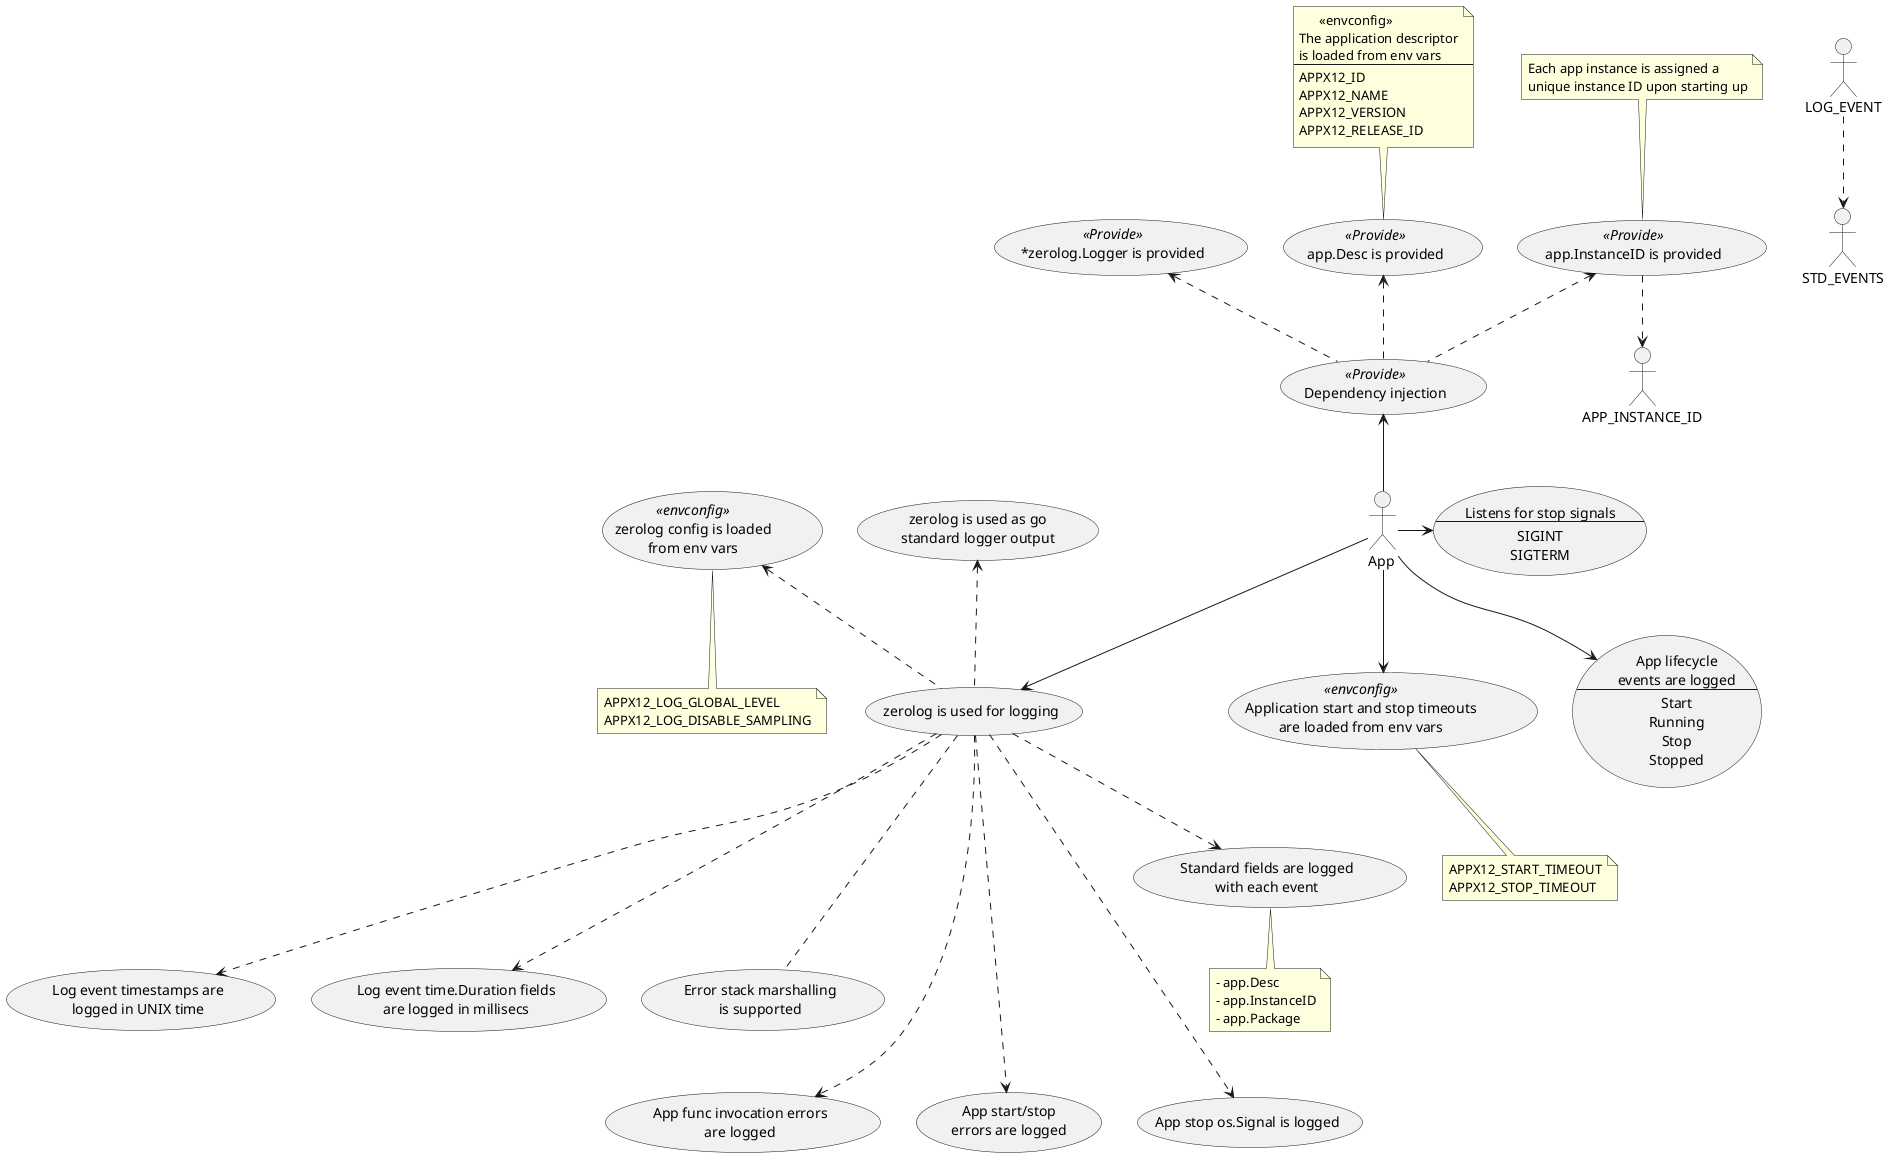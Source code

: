 @startuml
actor :App : as APP

usecase APP_TIMEOUTS << envconfig >> as "Application start and stop timeouts
are loaded from env vars"

note bottom of APP_TIMEOUTS {
APPX12_START_TIMEOUT
APPX12_STOP_TIMEOUT
}

usecase APP_LOGGING as "zerolog is used for logging"
usecase ZEROLOG_CONFIG << envconfig >> as "zerolog config is loaded
from env vars"

note bottom of ZEROLOG_CONFIG {
APPX12_LOG_GLOBAL_LEVEL
APPX12_LOG_DISABLE_SAMPLING
}

usecase LOG_APP_DESC as "Standard fields are logged
with each event"

note bottom of LOG_APP_DESC {
- app.Desc
- app.InstanceID
- app.Package
}

usecase LOG_TIMESTAMP as "Log event timestamps are
logged in UNIX time"

usecase LOG_DURATION as "Log event time.Duration fields
are logged in millisecs"

usecase LOG_ERROR_STACK_MARSHALLER as "Error stack marshalling
is supported"

usecase GO_LOGGING as "zerolog is used as go
standard logger output"

usecase DEPENDENCY_INJECTION << Provide >> as "Dependency injection"
usecase PROVIDE_APP_DESC << Provide >> as "app.Desc is provided"

note top of PROVIDE_APP_DESC {
      <<envconfig>>
The application descriptor
is loaded from env vars
---
APPX12_ID
APPX12_NAME
APPX12_VERSION
APPX12_RELEASE_ID
}

usecase PROVIDE_APP_INSTANCE_ID << Provide >> as "app.InstanceID is provided"

note top of PROVIDE_APP_INSTANCE_ID  {
Each app instance is assigned a
unique instance ID upon starting up
}

usecase PROVIDE_LOGGER << Provide >> as "*zerolog.Logger is provided"

DEPENDENCY_INJECTION .up.> PROVIDE_APP_DESC
DEPENDENCY_INJECTION .up.> PROVIDE_APP_INSTANCE_ID
DEPENDENCY_INJECTION .up.> PROVIDE_LOGGER
APP_INSTANCE_ID <.up. PROVIDE_APP_INSTANCE_ID

usecase LOG_APP_LIFECYCLE_EVENTS as "App lifecycle
events are logged
---
Start
Running
Stop
Stopped"

usecase LOG_APP_INVOKE_ERRORS as "App func invocation errors
are logged"

usecase LOG_APP_START_STOP_ERRORS as "App start/stop
errors are logged"

usecase LOG_STOP_SIGNAL_EVENT as "App stop os.Signal is logged"

usecase APP_STOP_SIGNALS as "Listens for stop signals
---
SIGINT
SIGTERM
"

LOG_EVENT ..> STD_EVENTS

APP_LOGGING .up.> GO_LOGGING
APP_LOGGING .up.> ZEROLOG_CONFIG
APP_LOGGING ..> LOG_APP_DESC
APP_LOGGING ...> LOG_TIMESTAMP
APP_LOGGING ...> LOG_DURATION
APP_LOGGING ....> LOG_APP_INVOKE_ERRORS
APP_LOGGING ....> LOG_APP_START_STOP_ERRORS
APP_LOGGING ....> LOG_STOP_SIGNAL_EVENT
APP_LOGGING ... LOG_ERROR_STACK_MARSHALLER


APP -up-> DEPENDENCY_INJECTION
APP --> APP_TIMEOUTS
APP --> APP_LOGGING

APP --> LOG_APP_LIFECYCLE_EVENTS
APP -> APP_STOP_SIGNALS

@enduml